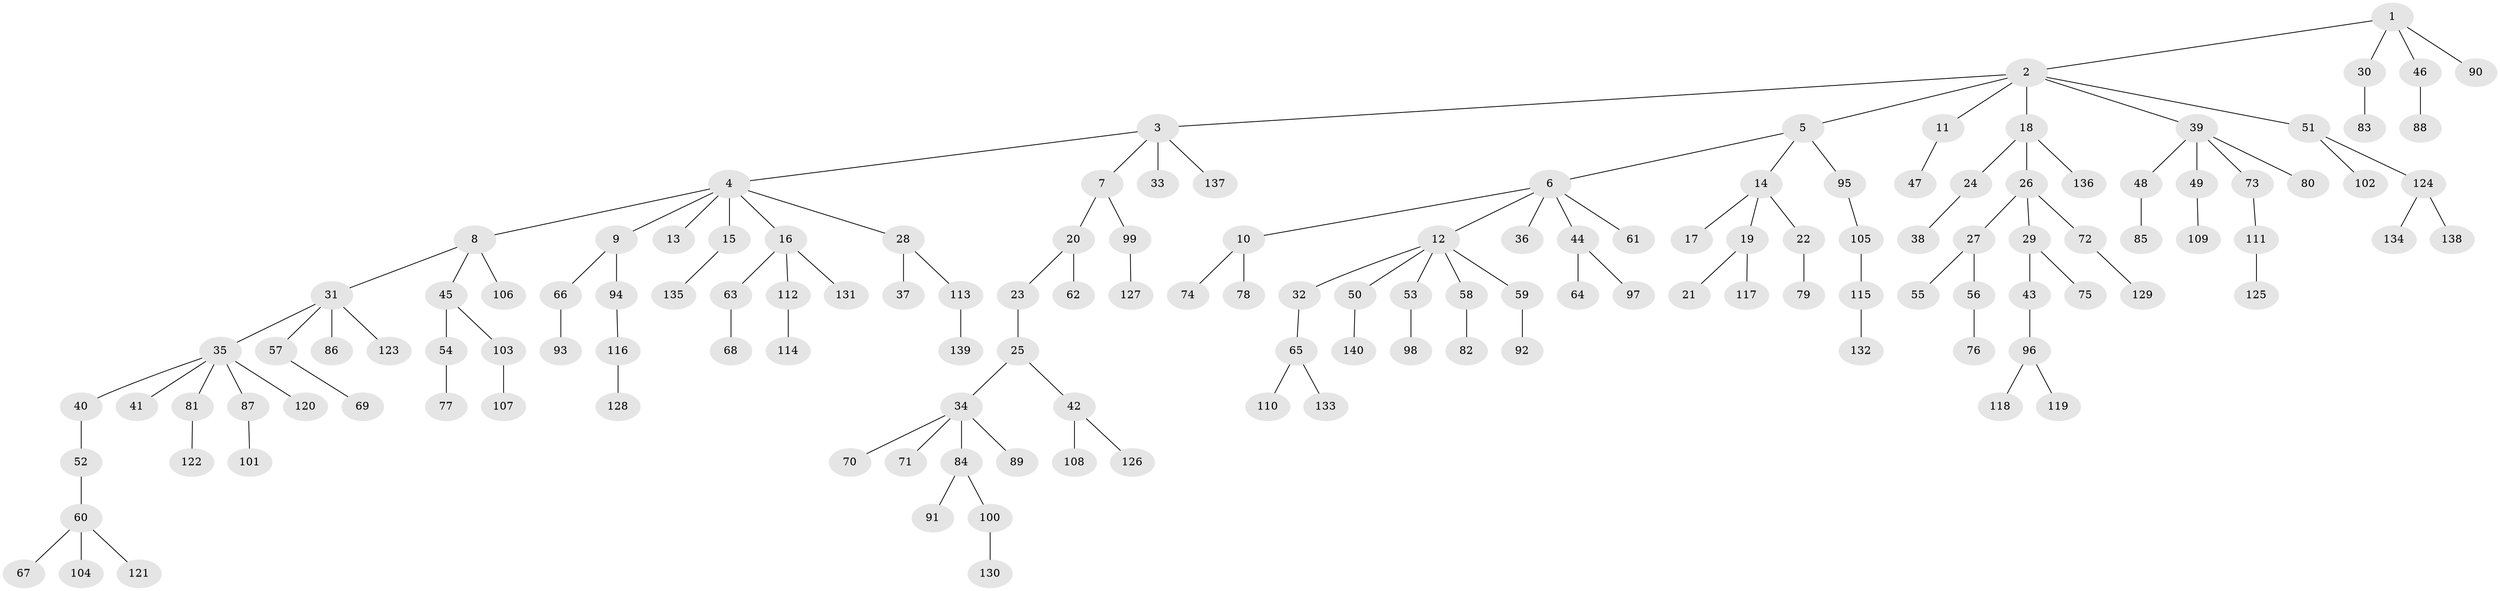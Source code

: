 // coarse degree distribution, {9: 0.014285714285714285, 11: 0.014285714285714285, 8: 0.014285714285714285, 7: 0.014285714285714285, 3: 0.07142857142857142, 1: 0.6714285714285714, 4: 0.04285714285714286, 2: 0.12857142857142856, 5: 0.014285714285714285, 6: 0.014285714285714285}
// Generated by graph-tools (version 1.1) at 2025/19/03/04/25 18:19:23]
// undirected, 140 vertices, 139 edges
graph export_dot {
graph [start="1"]
  node [color=gray90,style=filled];
  1;
  2;
  3;
  4;
  5;
  6;
  7;
  8;
  9;
  10;
  11;
  12;
  13;
  14;
  15;
  16;
  17;
  18;
  19;
  20;
  21;
  22;
  23;
  24;
  25;
  26;
  27;
  28;
  29;
  30;
  31;
  32;
  33;
  34;
  35;
  36;
  37;
  38;
  39;
  40;
  41;
  42;
  43;
  44;
  45;
  46;
  47;
  48;
  49;
  50;
  51;
  52;
  53;
  54;
  55;
  56;
  57;
  58;
  59;
  60;
  61;
  62;
  63;
  64;
  65;
  66;
  67;
  68;
  69;
  70;
  71;
  72;
  73;
  74;
  75;
  76;
  77;
  78;
  79;
  80;
  81;
  82;
  83;
  84;
  85;
  86;
  87;
  88;
  89;
  90;
  91;
  92;
  93;
  94;
  95;
  96;
  97;
  98;
  99;
  100;
  101;
  102;
  103;
  104;
  105;
  106;
  107;
  108;
  109;
  110;
  111;
  112;
  113;
  114;
  115;
  116;
  117;
  118;
  119;
  120;
  121;
  122;
  123;
  124;
  125;
  126;
  127;
  128;
  129;
  130;
  131;
  132;
  133;
  134;
  135;
  136;
  137;
  138;
  139;
  140;
  1 -- 2;
  1 -- 30;
  1 -- 46;
  1 -- 90;
  2 -- 3;
  2 -- 5;
  2 -- 11;
  2 -- 18;
  2 -- 39;
  2 -- 51;
  3 -- 4;
  3 -- 7;
  3 -- 33;
  3 -- 137;
  4 -- 8;
  4 -- 9;
  4 -- 13;
  4 -- 15;
  4 -- 16;
  4 -- 28;
  5 -- 6;
  5 -- 14;
  5 -- 95;
  6 -- 10;
  6 -- 12;
  6 -- 36;
  6 -- 44;
  6 -- 61;
  7 -- 20;
  7 -- 99;
  8 -- 31;
  8 -- 45;
  8 -- 106;
  9 -- 66;
  9 -- 94;
  10 -- 74;
  10 -- 78;
  11 -- 47;
  12 -- 32;
  12 -- 50;
  12 -- 53;
  12 -- 58;
  12 -- 59;
  14 -- 17;
  14 -- 19;
  14 -- 22;
  15 -- 135;
  16 -- 63;
  16 -- 112;
  16 -- 131;
  18 -- 24;
  18 -- 26;
  18 -- 136;
  19 -- 21;
  19 -- 117;
  20 -- 23;
  20 -- 62;
  22 -- 79;
  23 -- 25;
  24 -- 38;
  25 -- 34;
  25 -- 42;
  26 -- 27;
  26 -- 29;
  26 -- 72;
  27 -- 55;
  27 -- 56;
  28 -- 37;
  28 -- 113;
  29 -- 43;
  29 -- 75;
  30 -- 83;
  31 -- 35;
  31 -- 57;
  31 -- 86;
  31 -- 123;
  32 -- 65;
  34 -- 70;
  34 -- 71;
  34 -- 84;
  34 -- 89;
  35 -- 40;
  35 -- 41;
  35 -- 81;
  35 -- 87;
  35 -- 120;
  39 -- 48;
  39 -- 49;
  39 -- 73;
  39 -- 80;
  40 -- 52;
  42 -- 108;
  42 -- 126;
  43 -- 96;
  44 -- 64;
  44 -- 97;
  45 -- 54;
  45 -- 103;
  46 -- 88;
  48 -- 85;
  49 -- 109;
  50 -- 140;
  51 -- 102;
  51 -- 124;
  52 -- 60;
  53 -- 98;
  54 -- 77;
  56 -- 76;
  57 -- 69;
  58 -- 82;
  59 -- 92;
  60 -- 67;
  60 -- 104;
  60 -- 121;
  63 -- 68;
  65 -- 110;
  65 -- 133;
  66 -- 93;
  72 -- 129;
  73 -- 111;
  81 -- 122;
  84 -- 91;
  84 -- 100;
  87 -- 101;
  94 -- 116;
  95 -- 105;
  96 -- 118;
  96 -- 119;
  99 -- 127;
  100 -- 130;
  103 -- 107;
  105 -- 115;
  111 -- 125;
  112 -- 114;
  113 -- 139;
  115 -- 132;
  116 -- 128;
  124 -- 134;
  124 -- 138;
}

